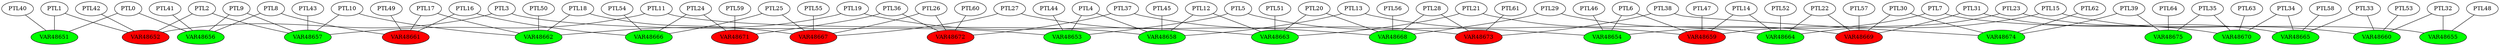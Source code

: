 graph model {
PTL0 -- VAR48651;

PTL0 -- VAR48656;

PTL1 -- VAR48651;

PTL1 -- VAR48652;

PTL2 -- VAR48652;

PTL2 -- VAR48657;

PTL3 -- VAR48652;

PTL3 -- VAR48653;

PTL4 -- VAR48653;

PTL4 -- VAR48658;

PTL5 -- VAR48653;

PTL5 -- VAR48654;

PTL6 -- VAR48654;

PTL6 -- VAR48659;

PTL7 -- VAR48654;

PTL7 -- VAR48655;

PTL8 -- VAR48656;

PTL8 -- VAR48661;

PTL9 -- VAR48656;

PTL9 -- VAR48657;

PTL10 -- VAR48657;

PTL10 -- VAR48662;

PTL11 -- VAR48657;

PTL11 -- VAR48658;

PTL12 -- VAR48658;

PTL12 -- VAR48663;

PTL13 -- VAR48658;

PTL13 -- VAR48659;

PTL14 -- VAR48659;

PTL14 -- VAR48664;

PTL15 -- VAR48659;

PTL15 -- VAR48660;

PTL16 -- VAR48661;

PTL16 -- VAR48666;

PTL17 -- VAR48661;

PTL17 -- VAR48662;

PTL18 -- VAR48662;

PTL18 -- VAR48667;

PTL19 -- VAR48662;

PTL19 -- VAR48663;

PTL20 -- VAR48663;

PTL20 -- VAR48668;

PTL21 -- VAR48663;

PTL21 -- VAR48664;

PTL22 -- VAR48664;

PTL22 -- VAR48669;

PTL23 -- VAR48664;

PTL23 -- VAR48665;

PTL24 -- VAR48666;

PTL24 -- VAR48671;

PTL25 -- VAR48666;

PTL25 -- VAR48667;

PTL26 -- VAR48667;

PTL26 -- VAR48672;

PTL27 -- VAR48667;

PTL27 -- VAR48668;

PTL28 -- VAR48668;

PTL28 -- VAR48673;

PTL29 -- VAR48668;

PTL29 -- VAR48669;

PTL30 -- VAR48669;

PTL30 -- VAR48674;

PTL31 -- VAR48669;

PTL31 -- VAR48670;

PTL32 -- VAR48655;

PTL32 -- VAR48660;

PTL33 -- VAR48660;

PTL33 -- VAR48665;

PTL34 -- VAR48665;

PTL34 -- VAR48670;

PTL35 -- VAR48670;

PTL35 -- VAR48675;

PTL36 -- VAR48671;

PTL36 -- VAR48672;

PTL37 -- VAR48672;

PTL37 -- VAR48673;

PTL38 -- VAR48673;

PTL38 -- VAR48674;

PTL39 -- VAR48674;

PTL39 -- VAR48675;

PTL40 -- VAR48651;

PTL41 -- VAR48656;

PTL42 -- VAR48652;

PTL43 -- VAR48657;

PTL44 -- VAR48653;

PTL45 -- VAR48658;

PTL46 -- VAR48654;

PTL47 -- VAR48659;

PTL48 -- VAR48655;

PTL49 -- VAR48661;

PTL50 -- VAR48662;

PTL51 -- VAR48663;

PTL52 -- VAR48664;

PTL53 -- VAR48660;

PTL54 -- VAR48666;

PTL55 -- VAR48667;

PTL56 -- VAR48668;

PTL57 -- VAR48669;

PTL58 -- VAR48665;

PTL59 -- VAR48671;

PTL60 -- VAR48672;

PTL61 -- VAR48673;

PTL62 -- VAR48674;

PTL63 -- VAR48670;

PTL64 -- VAR48675;

VAR48651 [style=filled fillcolor=green];
VAR48656 [style=filled fillcolor=green];
VAR48652 [style=filled fillcolor=red];
VAR48657 [style=filled fillcolor=green];
VAR48653 [style=filled fillcolor=green];
VAR48658 [style=filled fillcolor=green];
VAR48654 [style=filled fillcolor=green];
VAR48659 [style=filled fillcolor=red];
VAR48655 [style=filled fillcolor=green];
VAR48661 [style=filled fillcolor=red];
VAR48662 [style=filled fillcolor=green];
VAR48663 [style=filled fillcolor=green];
VAR48664 [style=filled fillcolor=green];
VAR48660 [style=filled fillcolor=green];
VAR48666 [style=filled fillcolor=green];
VAR48667 [style=filled fillcolor=red];
VAR48668 [style=filled fillcolor=green];
VAR48669 [style=filled fillcolor=red];
VAR48665 [style=filled fillcolor=green];
VAR48671 [style=filled fillcolor=red];
VAR48672 [style=filled fillcolor=red];
VAR48673 [style=filled fillcolor=red];
VAR48674 [style=filled fillcolor=green];
VAR48670 [style=filled fillcolor=green];
VAR48675 [style=filled fillcolor=green];
}
